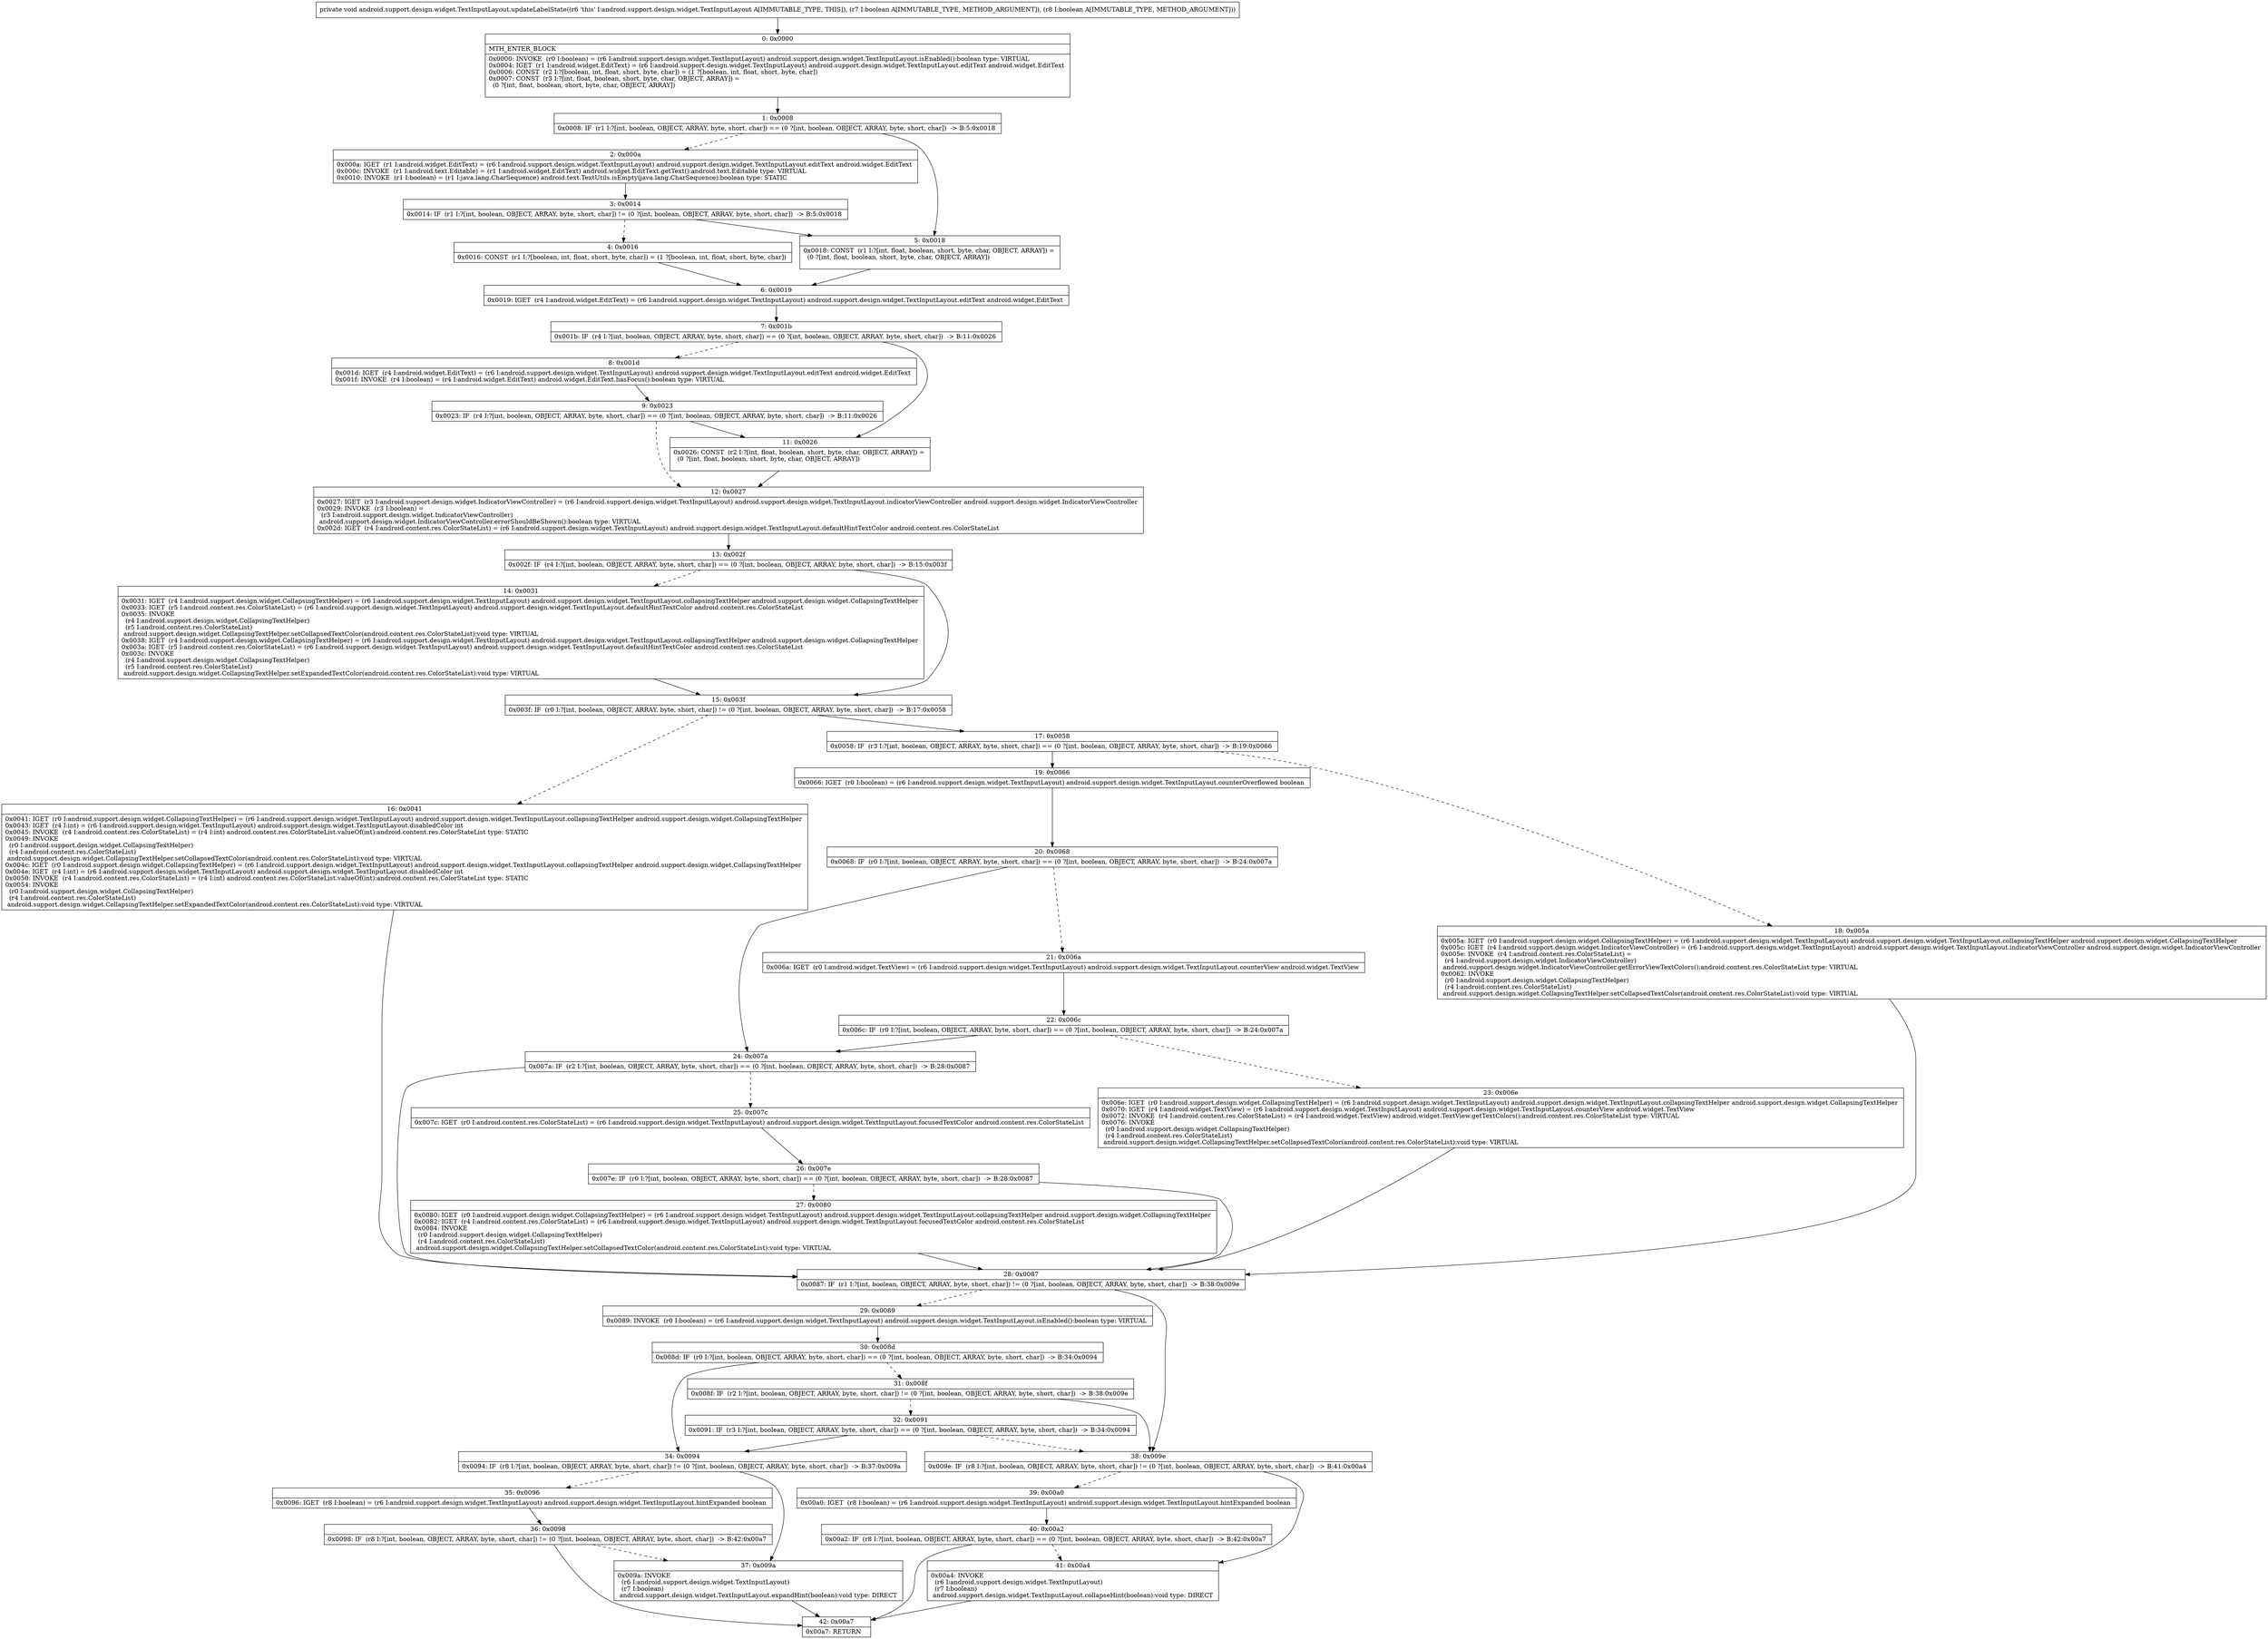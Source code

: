 digraph "CFG forandroid.support.design.widget.TextInputLayout.updateLabelState(ZZ)V" {
Node_0 [shape=record,label="{0\:\ 0x0000|MTH_ENTER_BLOCK\l|0x0000: INVOKE  (r0 I:boolean) = (r6 I:android.support.design.widget.TextInputLayout) android.support.design.widget.TextInputLayout.isEnabled():boolean type: VIRTUAL \l0x0004: IGET  (r1 I:android.widget.EditText) = (r6 I:android.support.design.widget.TextInputLayout) android.support.design.widget.TextInputLayout.editText android.widget.EditText \l0x0006: CONST  (r2 I:?[boolean, int, float, short, byte, char]) = (1 ?[boolean, int, float, short, byte, char]) \l0x0007: CONST  (r3 I:?[int, float, boolean, short, byte, char, OBJECT, ARRAY]) = \l  (0 ?[int, float, boolean, short, byte, char, OBJECT, ARRAY])\l \l}"];
Node_1 [shape=record,label="{1\:\ 0x0008|0x0008: IF  (r1 I:?[int, boolean, OBJECT, ARRAY, byte, short, char]) == (0 ?[int, boolean, OBJECT, ARRAY, byte, short, char])  \-\> B:5:0x0018 \l}"];
Node_2 [shape=record,label="{2\:\ 0x000a|0x000a: IGET  (r1 I:android.widget.EditText) = (r6 I:android.support.design.widget.TextInputLayout) android.support.design.widget.TextInputLayout.editText android.widget.EditText \l0x000c: INVOKE  (r1 I:android.text.Editable) = (r1 I:android.widget.EditText) android.widget.EditText.getText():android.text.Editable type: VIRTUAL \l0x0010: INVOKE  (r1 I:boolean) = (r1 I:java.lang.CharSequence) android.text.TextUtils.isEmpty(java.lang.CharSequence):boolean type: STATIC \l}"];
Node_3 [shape=record,label="{3\:\ 0x0014|0x0014: IF  (r1 I:?[int, boolean, OBJECT, ARRAY, byte, short, char]) != (0 ?[int, boolean, OBJECT, ARRAY, byte, short, char])  \-\> B:5:0x0018 \l}"];
Node_4 [shape=record,label="{4\:\ 0x0016|0x0016: CONST  (r1 I:?[boolean, int, float, short, byte, char]) = (1 ?[boolean, int, float, short, byte, char]) \l}"];
Node_5 [shape=record,label="{5\:\ 0x0018|0x0018: CONST  (r1 I:?[int, float, boolean, short, byte, char, OBJECT, ARRAY]) = \l  (0 ?[int, float, boolean, short, byte, char, OBJECT, ARRAY])\l \l}"];
Node_6 [shape=record,label="{6\:\ 0x0019|0x0019: IGET  (r4 I:android.widget.EditText) = (r6 I:android.support.design.widget.TextInputLayout) android.support.design.widget.TextInputLayout.editText android.widget.EditText \l}"];
Node_7 [shape=record,label="{7\:\ 0x001b|0x001b: IF  (r4 I:?[int, boolean, OBJECT, ARRAY, byte, short, char]) == (0 ?[int, boolean, OBJECT, ARRAY, byte, short, char])  \-\> B:11:0x0026 \l}"];
Node_8 [shape=record,label="{8\:\ 0x001d|0x001d: IGET  (r4 I:android.widget.EditText) = (r6 I:android.support.design.widget.TextInputLayout) android.support.design.widget.TextInputLayout.editText android.widget.EditText \l0x001f: INVOKE  (r4 I:boolean) = (r4 I:android.widget.EditText) android.widget.EditText.hasFocus():boolean type: VIRTUAL \l}"];
Node_9 [shape=record,label="{9\:\ 0x0023|0x0023: IF  (r4 I:?[int, boolean, OBJECT, ARRAY, byte, short, char]) == (0 ?[int, boolean, OBJECT, ARRAY, byte, short, char])  \-\> B:11:0x0026 \l}"];
Node_11 [shape=record,label="{11\:\ 0x0026|0x0026: CONST  (r2 I:?[int, float, boolean, short, byte, char, OBJECT, ARRAY]) = \l  (0 ?[int, float, boolean, short, byte, char, OBJECT, ARRAY])\l \l}"];
Node_12 [shape=record,label="{12\:\ 0x0027|0x0027: IGET  (r3 I:android.support.design.widget.IndicatorViewController) = (r6 I:android.support.design.widget.TextInputLayout) android.support.design.widget.TextInputLayout.indicatorViewController android.support.design.widget.IndicatorViewController \l0x0029: INVOKE  (r3 I:boolean) = \l  (r3 I:android.support.design.widget.IndicatorViewController)\l android.support.design.widget.IndicatorViewController.errorShouldBeShown():boolean type: VIRTUAL \l0x002d: IGET  (r4 I:android.content.res.ColorStateList) = (r6 I:android.support.design.widget.TextInputLayout) android.support.design.widget.TextInputLayout.defaultHintTextColor android.content.res.ColorStateList \l}"];
Node_13 [shape=record,label="{13\:\ 0x002f|0x002f: IF  (r4 I:?[int, boolean, OBJECT, ARRAY, byte, short, char]) == (0 ?[int, boolean, OBJECT, ARRAY, byte, short, char])  \-\> B:15:0x003f \l}"];
Node_14 [shape=record,label="{14\:\ 0x0031|0x0031: IGET  (r4 I:android.support.design.widget.CollapsingTextHelper) = (r6 I:android.support.design.widget.TextInputLayout) android.support.design.widget.TextInputLayout.collapsingTextHelper android.support.design.widget.CollapsingTextHelper \l0x0033: IGET  (r5 I:android.content.res.ColorStateList) = (r6 I:android.support.design.widget.TextInputLayout) android.support.design.widget.TextInputLayout.defaultHintTextColor android.content.res.ColorStateList \l0x0035: INVOKE  \l  (r4 I:android.support.design.widget.CollapsingTextHelper)\l  (r5 I:android.content.res.ColorStateList)\l android.support.design.widget.CollapsingTextHelper.setCollapsedTextColor(android.content.res.ColorStateList):void type: VIRTUAL \l0x0038: IGET  (r4 I:android.support.design.widget.CollapsingTextHelper) = (r6 I:android.support.design.widget.TextInputLayout) android.support.design.widget.TextInputLayout.collapsingTextHelper android.support.design.widget.CollapsingTextHelper \l0x003a: IGET  (r5 I:android.content.res.ColorStateList) = (r6 I:android.support.design.widget.TextInputLayout) android.support.design.widget.TextInputLayout.defaultHintTextColor android.content.res.ColorStateList \l0x003c: INVOKE  \l  (r4 I:android.support.design.widget.CollapsingTextHelper)\l  (r5 I:android.content.res.ColorStateList)\l android.support.design.widget.CollapsingTextHelper.setExpandedTextColor(android.content.res.ColorStateList):void type: VIRTUAL \l}"];
Node_15 [shape=record,label="{15\:\ 0x003f|0x003f: IF  (r0 I:?[int, boolean, OBJECT, ARRAY, byte, short, char]) != (0 ?[int, boolean, OBJECT, ARRAY, byte, short, char])  \-\> B:17:0x0058 \l}"];
Node_16 [shape=record,label="{16\:\ 0x0041|0x0041: IGET  (r0 I:android.support.design.widget.CollapsingTextHelper) = (r6 I:android.support.design.widget.TextInputLayout) android.support.design.widget.TextInputLayout.collapsingTextHelper android.support.design.widget.CollapsingTextHelper \l0x0043: IGET  (r4 I:int) = (r6 I:android.support.design.widget.TextInputLayout) android.support.design.widget.TextInputLayout.disabledColor int \l0x0045: INVOKE  (r4 I:android.content.res.ColorStateList) = (r4 I:int) android.content.res.ColorStateList.valueOf(int):android.content.res.ColorStateList type: STATIC \l0x0049: INVOKE  \l  (r0 I:android.support.design.widget.CollapsingTextHelper)\l  (r4 I:android.content.res.ColorStateList)\l android.support.design.widget.CollapsingTextHelper.setCollapsedTextColor(android.content.res.ColorStateList):void type: VIRTUAL \l0x004c: IGET  (r0 I:android.support.design.widget.CollapsingTextHelper) = (r6 I:android.support.design.widget.TextInputLayout) android.support.design.widget.TextInputLayout.collapsingTextHelper android.support.design.widget.CollapsingTextHelper \l0x004e: IGET  (r4 I:int) = (r6 I:android.support.design.widget.TextInputLayout) android.support.design.widget.TextInputLayout.disabledColor int \l0x0050: INVOKE  (r4 I:android.content.res.ColorStateList) = (r4 I:int) android.content.res.ColorStateList.valueOf(int):android.content.res.ColorStateList type: STATIC \l0x0054: INVOKE  \l  (r0 I:android.support.design.widget.CollapsingTextHelper)\l  (r4 I:android.content.res.ColorStateList)\l android.support.design.widget.CollapsingTextHelper.setExpandedTextColor(android.content.res.ColorStateList):void type: VIRTUAL \l}"];
Node_17 [shape=record,label="{17\:\ 0x0058|0x0058: IF  (r3 I:?[int, boolean, OBJECT, ARRAY, byte, short, char]) == (0 ?[int, boolean, OBJECT, ARRAY, byte, short, char])  \-\> B:19:0x0066 \l}"];
Node_18 [shape=record,label="{18\:\ 0x005a|0x005a: IGET  (r0 I:android.support.design.widget.CollapsingTextHelper) = (r6 I:android.support.design.widget.TextInputLayout) android.support.design.widget.TextInputLayout.collapsingTextHelper android.support.design.widget.CollapsingTextHelper \l0x005c: IGET  (r4 I:android.support.design.widget.IndicatorViewController) = (r6 I:android.support.design.widget.TextInputLayout) android.support.design.widget.TextInputLayout.indicatorViewController android.support.design.widget.IndicatorViewController \l0x005e: INVOKE  (r4 I:android.content.res.ColorStateList) = \l  (r4 I:android.support.design.widget.IndicatorViewController)\l android.support.design.widget.IndicatorViewController.getErrorViewTextColors():android.content.res.ColorStateList type: VIRTUAL \l0x0062: INVOKE  \l  (r0 I:android.support.design.widget.CollapsingTextHelper)\l  (r4 I:android.content.res.ColorStateList)\l android.support.design.widget.CollapsingTextHelper.setCollapsedTextColor(android.content.res.ColorStateList):void type: VIRTUAL \l}"];
Node_19 [shape=record,label="{19\:\ 0x0066|0x0066: IGET  (r0 I:boolean) = (r6 I:android.support.design.widget.TextInputLayout) android.support.design.widget.TextInputLayout.counterOverflowed boolean \l}"];
Node_20 [shape=record,label="{20\:\ 0x0068|0x0068: IF  (r0 I:?[int, boolean, OBJECT, ARRAY, byte, short, char]) == (0 ?[int, boolean, OBJECT, ARRAY, byte, short, char])  \-\> B:24:0x007a \l}"];
Node_21 [shape=record,label="{21\:\ 0x006a|0x006a: IGET  (r0 I:android.widget.TextView) = (r6 I:android.support.design.widget.TextInputLayout) android.support.design.widget.TextInputLayout.counterView android.widget.TextView \l}"];
Node_22 [shape=record,label="{22\:\ 0x006c|0x006c: IF  (r0 I:?[int, boolean, OBJECT, ARRAY, byte, short, char]) == (0 ?[int, boolean, OBJECT, ARRAY, byte, short, char])  \-\> B:24:0x007a \l}"];
Node_23 [shape=record,label="{23\:\ 0x006e|0x006e: IGET  (r0 I:android.support.design.widget.CollapsingTextHelper) = (r6 I:android.support.design.widget.TextInputLayout) android.support.design.widget.TextInputLayout.collapsingTextHelper android.support.design.widget.CollapsingTextHelper \l0x0070: IGET  (r4 I:android.widget.TextView) = (r6 I:android.support.design.widget.TextInputLayout) android.support.design.widget.TextInputLayout.counterView android.widget.TextView \l0x0072: INVOKE  (r4 I:android.content.res.ColorStateList) = (r4 I:android.widget.TextView) android.widget.TextView.getTextColors():android.content.res.ColorStateList type: VIRTUAL \l0x0076: INVOKE  \l  (r0 I:android.support.design.widget.CollapsingTextHelper)\l  (r4 I:android.content.res.ColorStateList)\l android.support.design.widget.CollapsingTextHelper.setCollapsedTextColor(android.content.res.ColorStateList):void type: VIRTUAL \l}"];
Node_24 [shape=record,label="{24\:\ 0x007a|0x007a: IF  (r2 I:?[int, boolean, OBJECT, ARRAY, byte, short, char]) == (0 ?[int, boolean, OBJECT, ARRAY, byte, short, char])  \-\> B:28:0x0087 \l}"];
Node_25 [shape=record,label="{25\:\ 0x007c|0x007c: IGET  (r0 I:android.content.res.ColorStateList) = (r6 I:android.support.design.widget.TextInputLayout) android.support.design.widget.TextInputLayout.focusedTextColor android.content.res.ColorStateList \l}"];
Node_26 [shape=record,label="{26\:\ 0x007e|0x007e: IF  (r0 I:?[int, boolean, OBJECT, ARRAY, byte, short, char]) == (0 ?[int, boolean, OBJECT, ARRAY, byte, short, char])  \-\> B:28:0x0087 \l}"];
Node_27 [shape=record,label="{27\:\ 0x0080|0x0080: IGET  (r0 I:android.support.design.widget.CollapsingTextHelper) = (r6 I:android.support.design.widget.TextInputLayout) android.support.design.widget.TextInputLayout.collapsingTextHelper android.support.design.widget.CollapsingTextHelper \l0x0082: IGET  (r4 I:android.content.res.ColorStateList) = (r6 I:android.support.design.widget.TextInputLayout) android.support.design.widget.TextInputLayout.focusedTextColor android.content.res.ColorStateList \l0x0084: INVOKE  \l  (r0 I:android.support.design.widget.CollapsingTextHelper)\l  (r4 I:android.content.res.ColorStateList)\l android.support.design.widget.CollapsingTextHelper.setCollapsedTextColor(android.content.res.ColorStateList):void type: VIRTUAL \l}"];
Node_28 [shape=record,label="{28\:\ 0x0087|0x0087: IF  (r1 I:?[int, boolean, OBJECT, ARRAY, byte, short, char]) != (0 ?[int, boolean, OBJECT, ARRAY, byte, short, char])  \-\> B:38:0x009e \l}"];
Node_29 [shape=record,label="{29\:\ 0x0089|0x0089: INVOKE  (r0 I:boolean) = (r6 I:android.support.design.widget.TextInputLayout) android.support.design.widget.TextInputLayout.isEnabled():boolean type: VIRTUAL \l}"];
Node_30 [shape=record,label="{30\:\ 0x008d|0x008d: IF  (r0 I:?[int, boolean, OBJECT, ARRAY, byte, short, char]) == (0 ?[int, boolean, OBJECT, ARRAY, byte, short, char])  \-\> B:34:0x0094 \l}"];
Node_31 [shape=record,label="{31\:\ 0x008f|0x008f: IF  (r2 I:?[int, boolean, OBJECT, ARRAY, byte, short, char]) != (0 ?[int, boolean, OBJECT, ARRAY, byte, short, char])  \-\> B:38:0x009e \l}"];
Node_32 [shape=record,label="{32\:\ 0x0091|0x0091: IF  (r3 I:?[int, boolean, OBJECT, ARRAY, byte, short, char]) == (0 ?[int, boolean, OBJECT, ARRAY, byte, short, char])  \-\> B:34:0x0094 \l}"];
Node_34 [shape=record,label="{34\:\ 0x0094|0x0094: IF  (r8 I:?[int, boolean, OBJECT, ARRAY, byte, short, char]) != (0 ?[int, boolean, OBJECT, ARRAY, byte, short, char])  \-\> B:37:0x009a \l}"];
Node_35 [shape=record,label="{35\:\ 0x0096|0x0096: IGET  (r8 I:boolean) = (r6 I:android.support.design.widget.TextInputLayout) android.support.design.widget.TextInputLayout.hintExpanded boolean \l}"];
Node_36 [shape=record,label="{36\:\ 0x0098|0x0098: IF  (r8 I:?[int, boolean, OBJECT, ARRAY, byte, short, char]) != (0 ?[int, boolean, OBJECT, ARRAY, byte, short, char])  \-\> B:42:0x00a7 \l}"];
Node_37 [shape=record,label="{37\:\ 0x009a|0x009a: INVOKE  \l  (r6 I:android.support.design.widget.TextInputLayout)\l  (r7 I:boolean)\l android.support.design.widget.TextInputLayout.expandHint(boolean):void type: DIRECT \l}"];
Node_38 [shape=record,label="{38\:\ 0x009e|0x009e: IF  (r8 I:?[int, boolean, OBJECT, ARRAY, byte, short, char]) != (0 ?[int, boolean, OBJECT, ARRAY, byte, short, char])  \-\> B:41:0x00a4 \l}"];
Node_39 [shape=record,label="{39\:\ 0x00a0|0x00a0: IGET  (r8 I:boolean) = (r6 I:android.support.design.widget.TextInputLayout) android.support.design.widget.TextInputLayout.hintExpanded boolean \l}"];
Node_40 [shape=record,label="{40\:\ 0x00a2|0x00a2: IF  (r8 I:?[int, boolean, OBJECT, ARRAY, byte, short, char]) == (0 ?[int, boolean, OBJECT, ARRAY, byte, short, char])  \-\> B:42:0x00a7 \l}"];
Node_41 [shape=record,label="{41\:\ 0x00a4|0x00a4: INVOKE  \l  (r6 I:android.support.design.widget.TextInputLayout)\l  (r7 I:boolean)\l android.support.design.widget.TextInputLayout.collapseHint(boolean):void type: DIRECT \l}"];
Node_42 [shape=record,label="{42\:\ 0x00a7|0x00a7: RETURN   \l}"];
MethodNode[shape=record,label="{private void android.support.design.widget.TextInputLayout.updateLabelState((r6 'this' I:android.support.design.widget.TextInputLayout A[IMMUTABLE_TYPE, THIS]), (r7 I:boolean A[IMMUTABLE_TYPE, METHOD_ARGUMENT]), (r8 I:boolean A[IMMUTABLE_TYPE, METHOD_ARGUMENT])) }"];
MethodNode -> Node_0;
Node_0 -> Node_1;
Node_1 -> Node_2[style=dashed];
Node_1 -> Node_5;
Node_2 -> Node_3;
Node_3 -> Node_4[style=dashed];
Node_3 -> Node_5;
Node_4 -> Node_6;
Node_5 -> Node_6;
Node_6 -> Node_7;
Node_7 -> Node_8[style=dashed];
Node_7 -> Node_11;
Node_8 -> Node_9;
Node_9 -> Node_11;
Node_9 -> Node_12[style=dashed];
Node_11 -> Node_12;
Node_12 -> Node_13;
Node_13 -> Node_14[style=dashed];
Node_13 -> Node_15;
Node_14 -> Node_15;
Node_15 -> Node_16[style=dashed];
Node_15 -> Node_17;
Node_16 -> Node_28;
Node_17 -> Node_18[style=dashed];
Node_17 -> Node_19;
Node_18 -> Node_28;
Node_19 -> Node_20;
Node_20 -> Node_21[style=dashed];
Node_20 -> Node_24;
Node_21 -> Node_22;
Node_22 -> Node_23[style=dashed];
Node_22 -> Node_24;
Node_23 -> Node_28;
Node_24 -> Node_25[style=dashed];
Node_24 -> Node_28;
Node_25 -> Node_26;
Node_26 -> Node_27[style=dashed];
Node_26 -> Node_28;
Node_27 -> Node_28;
Node_28 -> Node_29[style=dashed];
Node_28 -> Node_38;
Node_29 -> Node_30;
Node_30 -> Node_31[style=dashed];
Node_30 -> Node_34;
Node_31 -> Node_32[style=dashed];
Node_31 -> Node_38;
Node_32 -> Node_34;
Node_32 -> Node_38[style=dashed];
Node_34 -> Node_35[style=dashed];
Node_34 -> Node_37;
Node_35 -> Node_36;
Node_36 -> Node_37[style=dashed];
Node_36 -> Node_42;
Node_37 -> Node_42;
Node_38 -> Node_39[style=dashed];
Node_38 -> Node_41;
Node_39 -> Node_40;
Node_40 -> Node_41[style=dashed];
Node_40 -> Node_42;
Node_41 -> Node_42;
}

